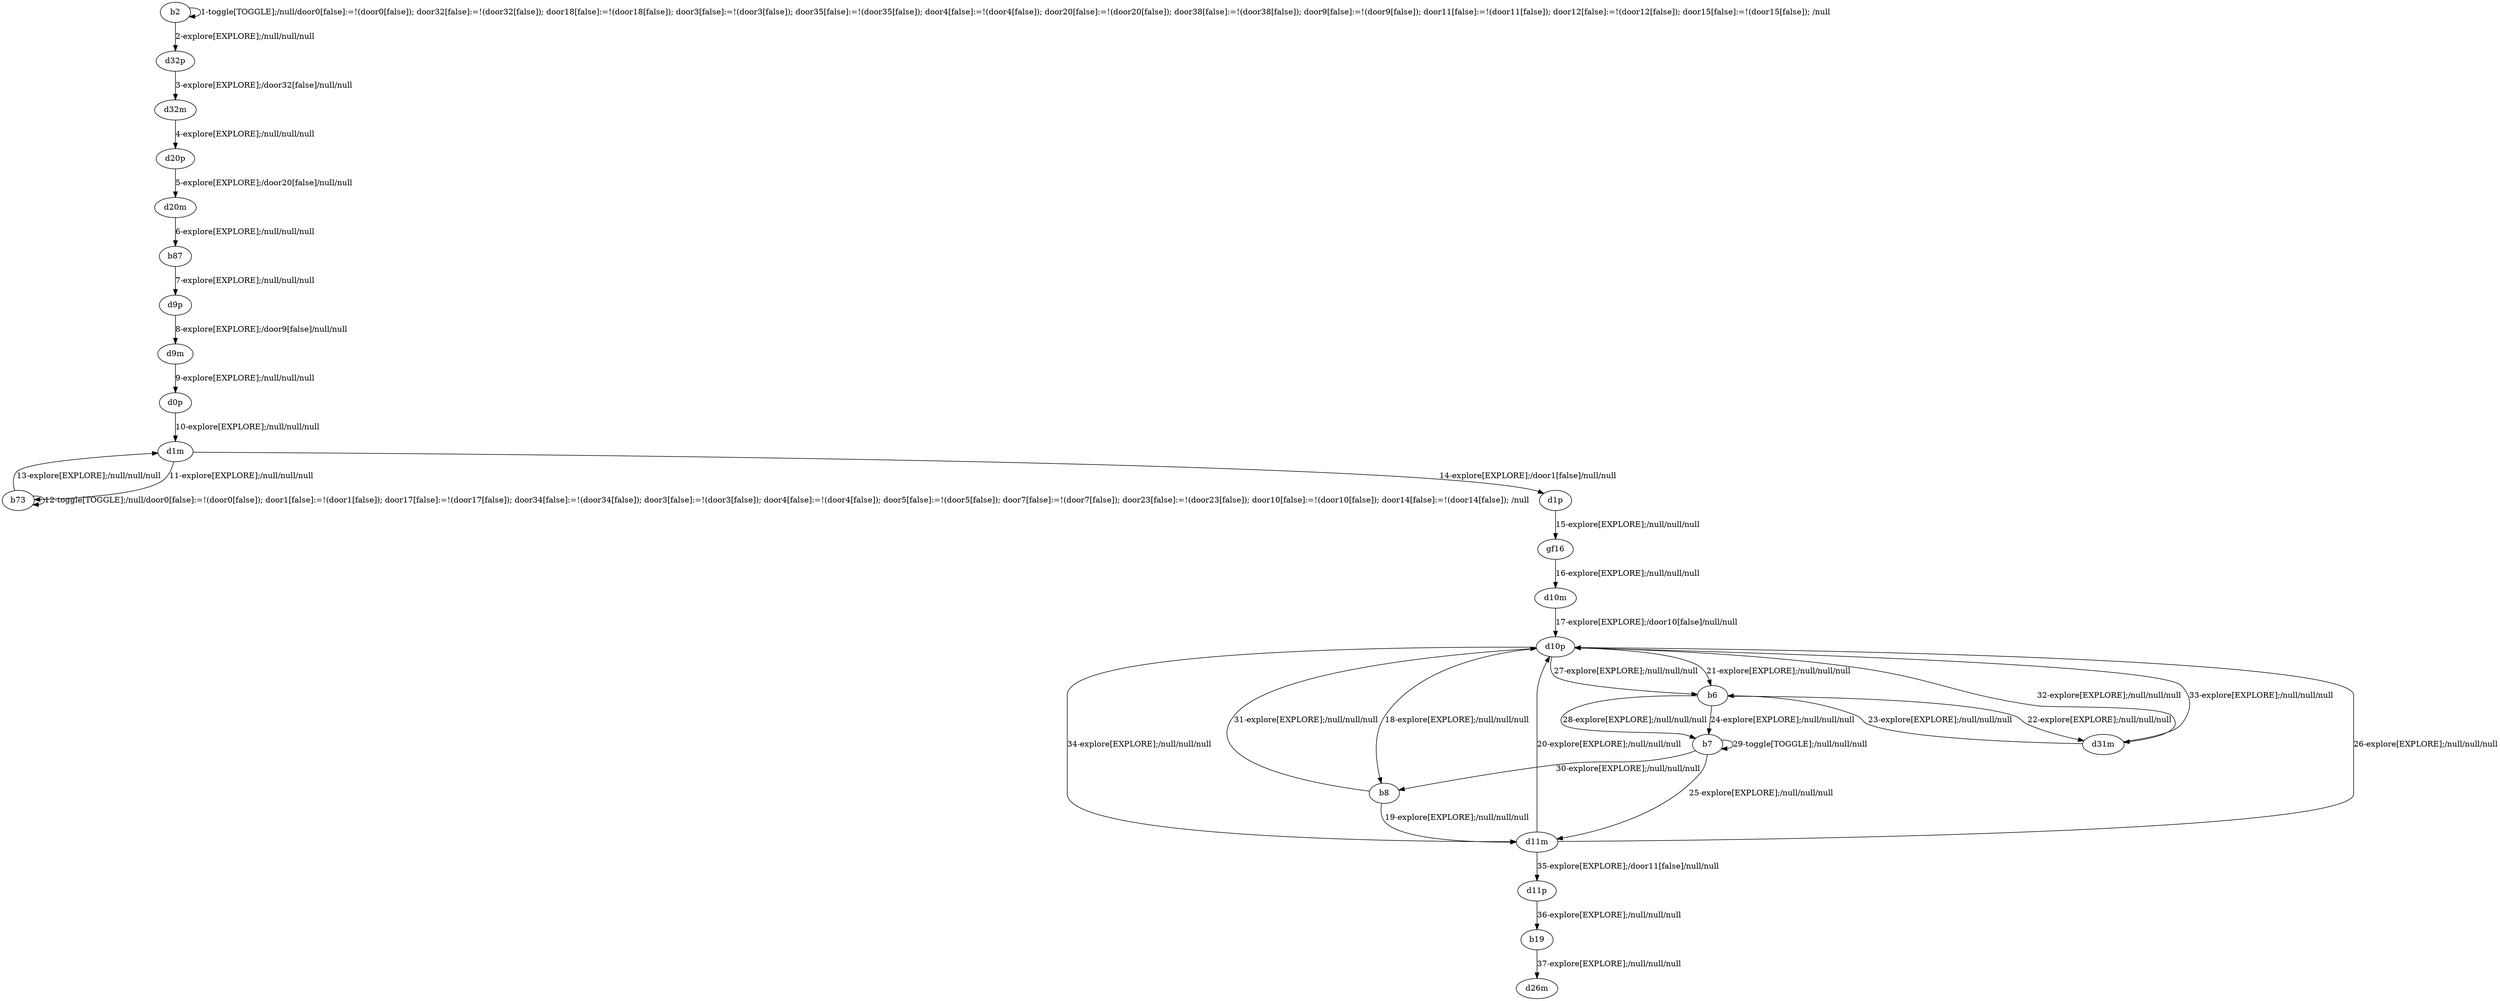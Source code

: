 # Total number of goals covered by this test: 2
# b7 --> d11m
# b7 --> b7

digraph g {
"b2" -> "b2" [label = "1-toggle[TOGGLE];/null/door0[false]:=!(door0[false]); door32[false]:=!(door32[false]); door18[false]:=!(door18[false]); door3[false]:=!(door3[false]); door35[false]:=!(door35[false]); door4[false]:=!(door4[false]); door20[false]:=!(door20[false]); door38[false]:=!(door38[false]); door9[false]:=!(door9[false]); door11[false]:=!(door11[false]); door12[false]:=!(door12[false]); door15[false]:=!(door15[false]); /null"];
"b2" -> "d32p" [label = "2-explore[EXPLORE];/null/null/null"];
"d32p" -> "d32m" [label = "3-explore[EXPLORE];/door32[false]/null/null"];
"d32m" -> "d20p" [label = "4-explore[EXPLORE];/null/null/null"];
"d20p" -> "d20m" [label = "5-explore[EXPLORE];/door20[false]/null/null"];
"d20m" -> "b87" [label = "6-explore[EXPLORE];/null/null/null"];
"b87" -> "d9p" [label = "7-explore[EXPLORE];/null/null/null"];
"d9p" -> "d9m" [label = "8-explore[EXPLORE];/door9[false]/null/null"];
"d9m" -> "d0p" [label = "9-explore[EXPLORE];/null/null/null"];
"d0p" -> "d1m" [label = "10-explore[EXPLORE];/null/null/null"];
"d1m" -> "b73" [label = "11-explore[EXPLORE];/null/null/null"];
"b73" -> "b73" [label = "12-toggle[TOGGLE];/null/door0[false]:=!(door0[false]); door1[false]:=!(door1[false]); door17[false]:=!(door17[false]); door34[false]:=!(door34[false]); door3[false]:=!(door3[false]); door4[false]:=!(door4[false]); door5[false]:=!(door5[false]); door7[false]:=!(door7[false]); door23[false]:=!(door23[false]); door10[false]:=!(door10[false]); door14[false]:=!(door14[false]); /null"];
"b73" -> "d1m" [label = "13-explore[EXPLORE];/null/null/null"];
"d1m" -> "d1p" [label = "14-explore[EXPLORE];/door1[false]/null/null"];
"d1p" -> "gf16" [label = "15-explore[EXPLORE];/null/null/null"];
"gf16" -> "d10m" [label = "16-explore[EXPLORE];/null/null/null"];
"d10m" -> "d10p" [label = "17-explore[EXPLORE];/door10[false]/null/null"];
"d10p" -> "b8" [label = "18-explore[EXPLORE];/null/null/null"];
"b8" -> "d11m" [label = "19-explore[EXPLORE];/null/null/null"];
"d11m" -> "d10p" [label = "20-explore[EXPLORE];/null/null/null"];
"d10p" -> "b6" [label = "21-explore[EXPLORE];/null/null/null"];
"b6" -> "d31m" [label = "22-explore[EXPLORE];/null/null/null"];
"d31m" -> "b6" [label = "23-explore[EXPLORE];/null/null/null"];
"b6" -> "b7" [label = "24-explore[EXPLORE];/null/null/null"];
"b7" -> "d11m" [label = "25-explore[EXPLORE];/null/null/null"];
"d11m" -> "d10p" [label = "26-explore[EXPLORE];/null/null/null"];
"d10p" -> "b6" [label = "27-explore[EXPLORE];/null/null/null"];
"b6" -> "b7" [label = "28-explore[EXPLORE];/null/null/null"];
"b7" -> "b7" [label = "29-toggle[TOGGLE];/null/null/null"];
"b7" -> "b8" [label = "30-explore[EXPLORE];/null/null/null"];
"b8" -> "d10p" [label = "31-explore[EXPLORE];/null/null/null"];
"d10p" -> "d31m" [label = "32-explore[EXPLORE];/null/null/null"];
"d31m" -> "d10p" [label = "33-explore[EXPLORE];/null/null/null"];
"d10p" -> "d11m" [label = "34-explore[EXPLORE];/null/null/null"];
"d11m" -> "d11p" [label = "35-explore[EXPLORE];/door11[false]/null/null"];
"d11p" -> "b19" [label = "36-explore[EXPLORE];/null/null/null"];
"b19" -> "d26m" [label = "37-explore[EXPLORE];/null/null/null"];
}